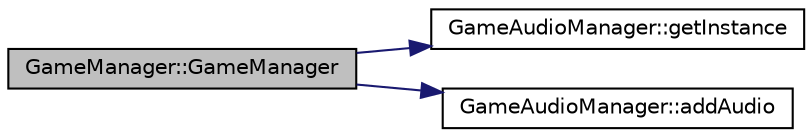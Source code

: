 digraph "GameManager::GameManager"
{
  edge [fontname="Helvetica",fontsize="10",labelfontname="Helvetica",labelfontsize="10"];
  node [fontname="Helvetica",fontsize="10",shape=record];
  rankdir="LR";
  Node1 [label="GameManager::GameManager",height=0.2,width=0.4,color="black", fillcolor="grey75", style="filled" fontcolor="black"];
  Node1 -> Node2 [color="midnightblue",fontsize="10",style="solid",fontname="Helvetica"];
  Node2 [label="GameAudioManager::getInstance",height=0.2,width=0.4,color="black", fillcolor="white", style="filled",URL="$class_game_audio_manager.html#ac7c815f232bdf6fc59e9c79ea1379013"];
  Node1 -> Node3 [color="midnightblue",fontsize="10",style="solid",fontname="Helvetica"];
  Node3 [label="GameAudioManager::addAudio",height=0.2,width=0.4,color="black", fillcolor="white", style="filled",URL="$class_game_audio_manager.html#a6b35345ef179220cc75bf4ba3d68cea8",tooltip="adds audio "];
}
